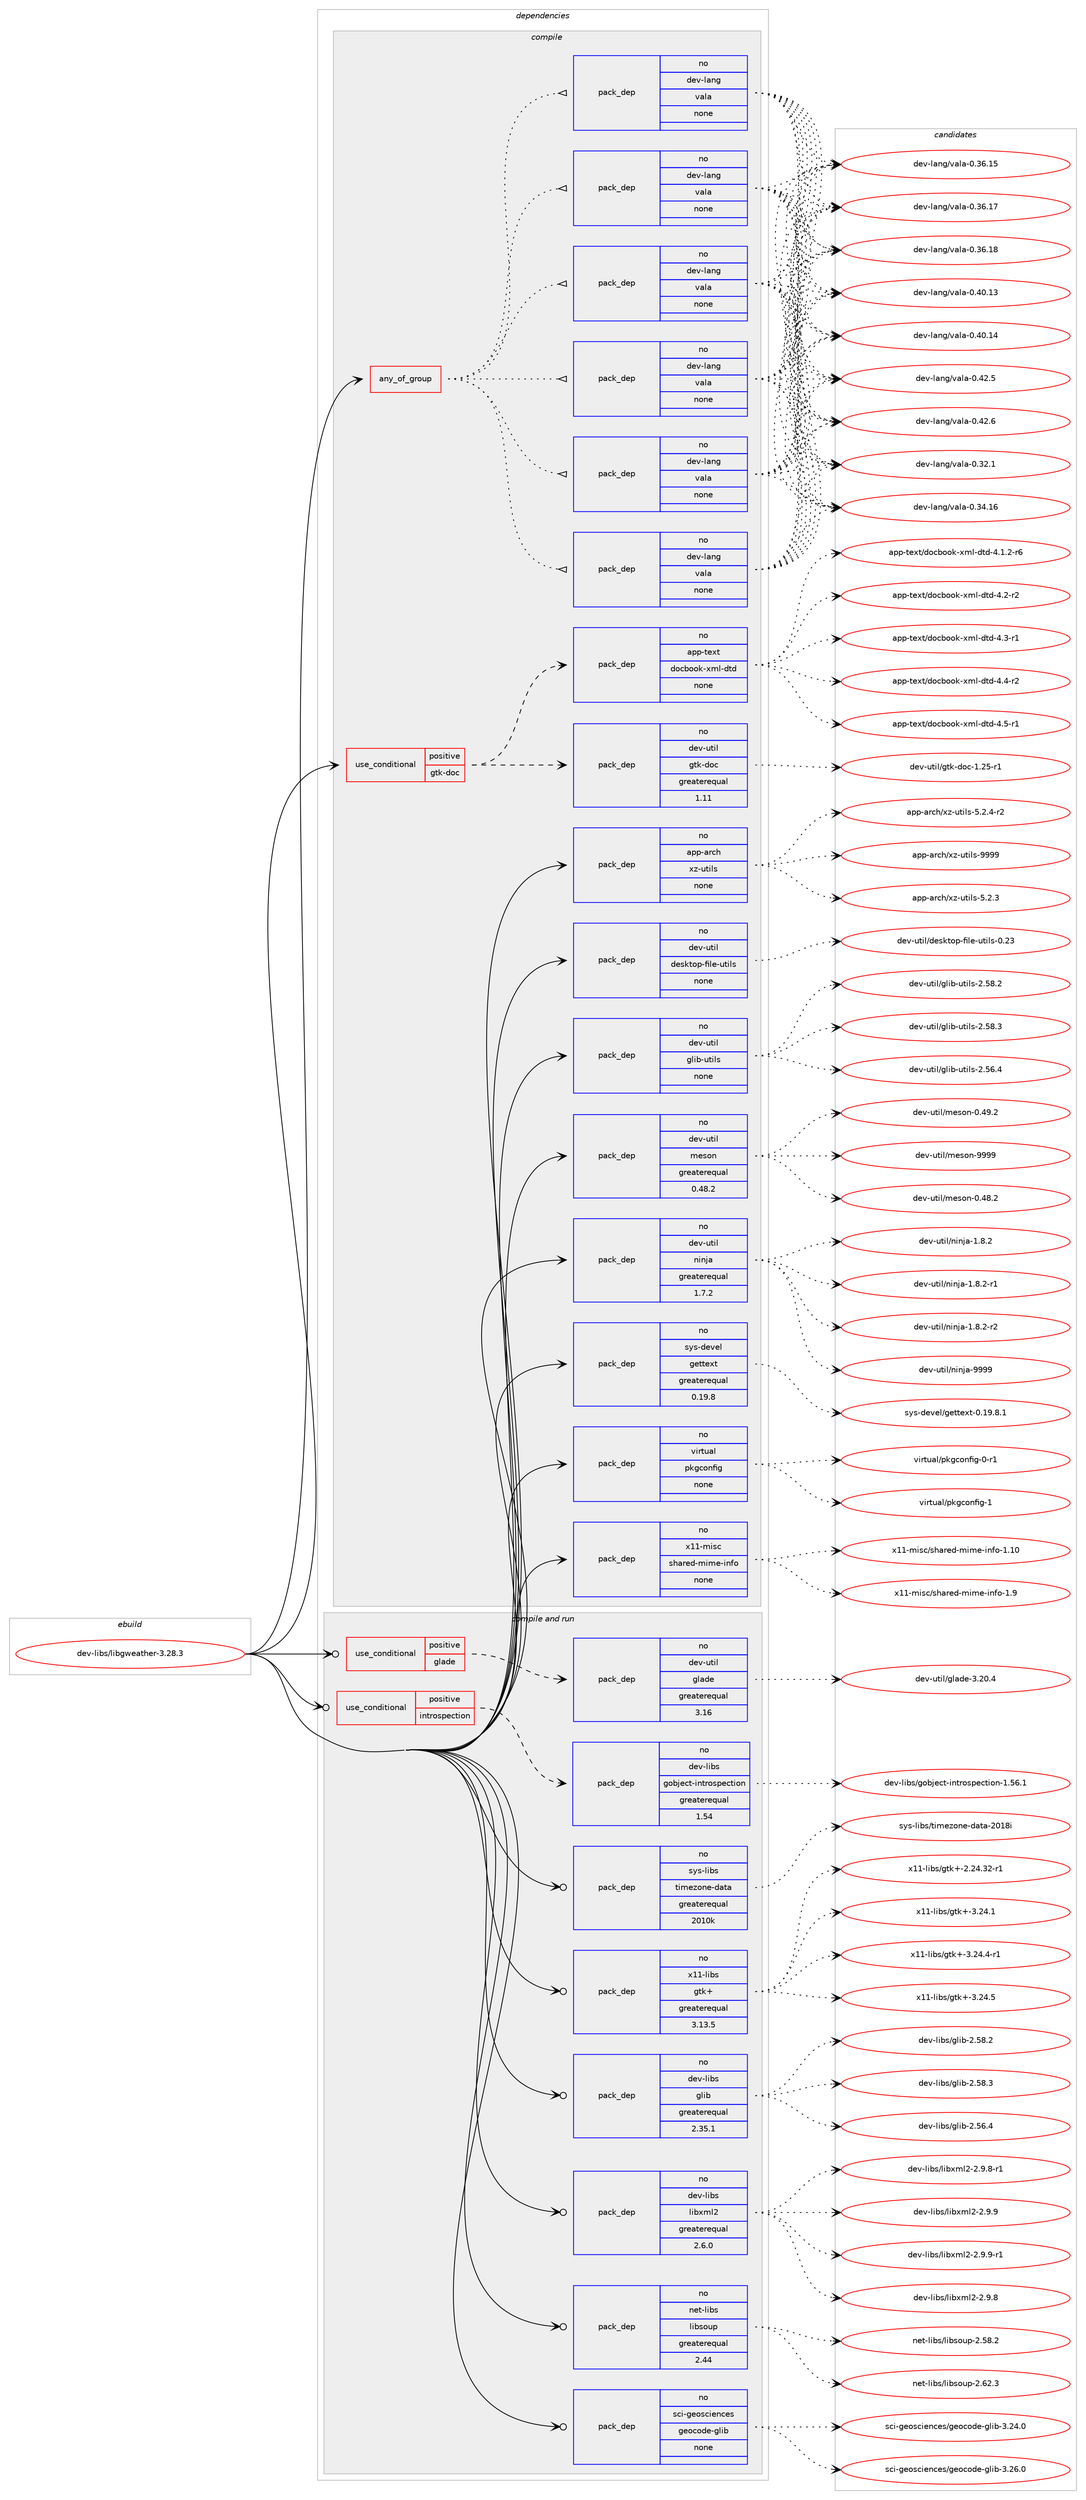 digraph prolog {

# *************
# Graph options
# *************

newrank=true;
concentrate=true;
compound=true;
graph [rankdir=LR,fontname=Helvetica,fontsize=10,ranksep=1.5];#, ranksep=2.5, nodesep=0.2];
edge  [arrowhead=vee];
node  [fontname=Helvetica,fontsize=10];

# **********
# The ebuild
# **********

subgraph cluster_leftcol {
color=gray;
rank=same;
label=<<i>ebuild</i>>;
id [label="dev-libs/libgweather-3.28.3", color=red, width=4, href="../dev-libs/libgweather-3.28.3.svg"];
}

# ****************
# The dependencies
# ****************

subgraph cluster_midcol {
color=gray;
label=<<i>dependencies</i>>;
subgraph cluster_compile {
fillcolor="#eeeeee";
style=filled;
label=<<i>compile</i>>;
subgraph any22276 {
dependency1368277 [label=<<TABLE BORDER="0" CELLBORDER="1" CELLSPACING="0" CELLPADDING="4"><TR><TD CELLPADDING="10">any_of_group</TD></TR></TABLE>>, shape=none, color=red];subgraph pack979390 {
dependency1368278 [label=<<TABLE BORDER="0" CELLBORDER="1" CELLSPACING="0" CELLPADDING="4" WIDTH="220"><TR><TD ROWSPAN="6" CELLPADDING="30">pack_dep</TD></TR><TR><TD WIDTH="110">no</TD></TR><TR><TD>dev-lang</TD></TR><TR><TD>vala</TD></TR><TR><TD>none</TD></TR><TR><TD></TD></TR></TABLE>>, shape=none, color=blue];
}
dependency1368277:e -> dependency1368278:w [weight=20,style="dotted",arrowhead="oinv"];
subgraph pack979391 {
dependency1368279 [label=<<TABLE BORDER="0" CELLBORDER="1" CELLSPACING="0" CELLPADDING="4" WIDTH="220"><TR><TD ROWSPAN="6" CELLPADDING="30">pack_dep</TD></TR><TR><TD WIDTH="110">no</TD></TR><TR><TD>dev-lang</TD></TR><TR><TD>vala</TD></TR><TR><TD>none</TD></TR><TR><TD></TD></TR></TABLE>>, shape=none, color=blue];
}
dependency1368277:e -> dependency1368279:w [weight=20,style="dotted",arrowhead="oinv"];
subgraph pack979392 {
dependency1368280 [label=<<TABLE BORDER="0" CELLBORDER="1" CELLSPACING="0" CELLPADDING="4" WIDTH="220"><TR><TD ROWSPAN="6" CELLPADDING="30">pack_dep</TD></TR><TR><TD WIDTH="110">no</TD></TR><TR><TD>dev-lang</TD></TR><TR><TD>vala</TD></TR><TR><TD>none</TD></TR><TR><TD></TD></TR></TABLE>>, shape=none, color=blue];
}
dependency1368277:e -> dependency1368280:w [weight=20,style="dotted",arrowhead="oinv"];
subgraph pack979393 {
dependency1368281 [label=<<TABLE BORDER="0" CELLBORDER="1" CELLSPACING="0" CELLPADDING="4" WIDTH="220"><TR><TD ROWSPAN="6" CELLPADDING="30">pack_dep</TD></TR><TR><TD WIDTH="110">no</TD></TR><TR><TD>dev-lang</TD></TR><TR><TD>vala</TD></TR><TR><TD>none</TD></TR><TR><TD></TD></TR></TABLE>>, shape=none, color=blue];
}
dependency1368277:e -> dependency1368281:w [weight=20,style="dotted",arrowhead="oinv"];
subgraph pack979394 {
dependency1368282 [label=<<TABLE BORDER="0" CELLBORDER="1" CELLSPACING="0" CELLPADDING="4" WIDTH="220"><TR><TD ROWSPAN="6" CELLPADDING="30">pack_dep</TD></TR><TR><TD WIDTH="110">no</TD></TR><TR><TD>dev-lang</TD></TR><TR><TD>vala</TD></TR><TR><TD>none</TD></TR><TR><TD></TD></TR></TABLE>>, shape=none, color=blue];
}
dependency1368277:e -> dependency1368282:w [weight=20,style="dotted",arrowhead="oinv"];
subgraph pack979395 {
dependency1368283 [label=<<TABLE BORDER="0" CELLBORDER="1" CELLSPACING="0" CELLPADDING="4" WIDTH="220"><TR><TD ROWSPAN="6" CELLPADDING="30">pack_dep</TD></TR><TR><TD WIDTH="110">no</TD></TR><TR><TD>dev-lang</TD></TR><TR><TD>vala</TD></TR><TR><TD>none</TD></TR><TR><TD></TD></TR></TABLE>>, shape=none, color=blue];
}
dependency1368277:e -> dependency1368283:w [weight=20,style="dotted",arrowhead="oinv"];
}
id:e -> dependency1368277:w [weight=20,style="solid",arrowhead="vee"];
subgraph cond366059 {
dependency1368284 [label=<<TABLE BORDER="0" CELLBORDER="1" CELLSPACING="0" CELLPADDING="4"><TR><TD ROWSPAN="3" CELLPADDING="10">use_conditional</TD></TR><TR><TD>positive</TD></TR><TR><TD>gtk-doc</TD></TR></TABLE>>, shape=none, color=red];
subgraph pack979396 {
dependency1368285 [label=<<TABLE BORDER="0" CELLBORDER="1" CELLSPACING="0" CELLPADDING="4" WIDTH="220"><TR><TD ROWSPAN="6" CELLPADDING="30">pack_dep</TD></TR><TR><TD WIDTH="110">no</TD></TR><TR><TD>dev-util</TD></TR><TR><TD>gtk-doc</TD></TR><TR><TD>greaterequal</TD></TR><TR><TD>1.11</TD></TR></TABLE>>, shape=none, color=blue];
}
dependency1368284:e -> dependency1368285:w [weight=20,style="dashed",arrowhead="vee"];
subgraph pack979397 {
dependency1368286 [label=<<TABLE BORDER="0" CELLBORDER="1" CELLSPACING="0" CELLPADDING="4" WIDTH="220"><TR><TD ROWSPAN="6" CELLPADDING="30">pack_dep</TD></TR><TR><TD WIDTH="110">no</TD></TR><TR><TD>app-text</TD></TR><TR><TD>docbook-xml-dtd</TD></TR><TR><TD>none</TD></TR><TR><TD></TD></TR></TABLE>>, shape=none, color=blue];
}
dependency1368284:e -> dependency1368286:w [weight=20,style="dashed",arrowhead="vee"];
}
id:e -> dependency1368284:w [weight=20,style="solid",arrowhead="vee"];
subgraph pack979398 {
dependency1368287 [label=<<TABLE BORDER="0" CELLBORDER="1" CELLSPACING="0" CELLPADDING="4" WIDTH="220"><TR><TD ROWSPAN="6" CELLPADDING="30">pack_dep</TD></TR><TR><TD WIDTH="110">no</TD></TR><TR><TD>app-arch</TD></TR><TR><TD>xz-utils</TD></TR><TR><TD>none</TD></TR><TR><TD></TD></TR></TABLE>>, shape=none, color=blue];
}
id:e -> dependency1368287:w [weight=20,style="solid",arrowhead="vee"];
subgraph pack979399 {
dependency1368288 [label=<<TABLE BORDER="0" CELLBORDER="1" CELLSPACING="0" CELLPADDING="4" WIDTH="220"><TR><TD ROWSPAN="6" CELLPADDING="30">pack_dep</TD></TR><TR><TD WIDTH="110">no</TD></TR><TR><TD>dev-util</TD></TR><TR><TD>desktop-file-utils</TD></TR><TR><TD>none</TD></TR><TR><TD></TD></TR></TABLE>>, shape=none, color=blue];
}
id:e -> dependency1368288:w [weight=20,style="solid",arrowhead="vee"];
subgraph pack979400 {
dependency1368289 [label=<<TABLE BORDER="0" CELLBORDER="1" CELLSPACING="0" CELLPADDING="4" WIDTH="220"><TR><TD ROWSPAN="6" CELLPADDING="30">pack_dep</TD></TR><TR><TD WIDTH="110">no</TD></TR><TR><TD>dev-util</TD></TR><TR><TD>glib-utils</TD></TR><TR><TD>none</TD></TR><TR><TD></TD></TR></TABLE>>, shape=none, color=blue];
}
id:e -> dependency1368289:w [weight=20,style="solid",arrowhead="vee"];
subgraph pack979401 {
dependency1368290 [label=<<TABLE BORDER="0" CELLBORDER="1" CELLSPACING="0" CELLPADDING="4" WIDTH="220"><TR><TD ROWSPAN="6" CELLPADDING="30">pack_dep</TD></TR><TR><TD WIDTH="110">no</TD></TR><TR><TD>dev-util</TD></TR><TR><TD>meson</TD></TR><TR><TD>greaterequal</TD></TR><TR><TD>0.48.2</TD></TR></TABLE>>, shape=none, color=blue];
}
id:e -> dependency1368290:w [weight=20,style="solid",arrowhead="vee"];
subgraph pack979402 {
dependency1368291 [label=<<TABLE BORDER="0" CELLBORDER="1" CELLSPACING="0" CELLPADDING="4" WIDTH="220"><TR><TD ROWSPAN="6" CELLPADDING="30">pack_dep</TD></TR><TR><TD WIDTH="110">no</TD></TR><TR><TD>dev-util</TD></TR><TR><TD>ninja</TD></TR><TR><TD>greaterequal</TD></TR><TR><TD>1.7.2</TD></TR></TABLE>>, shape=none, color=blue];
}
id:e -> dependency1368291:w [weight=20,style="solid",arrowhead="vee"];
subgraph pack979403 {
dependency1368292 [label=<<TABLE BORDER="0" CELLBORDER="1" CELLSPACING="0" CELLPADDING="4" WIDTH="220"><TR><TD ROWSPAN="6" CELLPADDING="30">pack_dep</TD></TR><TR><TD WIDTH="110">no</TD></TR><TR><TD>sys-devel</TD></TR><TR><TD>gettext</TD></TR><TR><TD>greaterequal</TD></TR><TR><TD>0.19.8</TD></TR></TABLE>>, shape=none, color=blue];
}
id:e -> dependency1368292:w [weight=20,style="solid",arrowhead="vee"];
subgraph pack979404 {
dependency1368293 [label=<<TABLE BORDER="0" CELLBORDER="1" CELLSPACING="0" CELLPADDING="4" WIDTH="220"><TR><TD ROWSPAN="6" CELLPADDING="30">pack_dep</TD></TR><TR><TD WIDTH="110">no</TD></TR><TR><TD>virtual</TD></TR><TR><TD>pkgconfig</TD></TR><TR><TD>none</TD></TR><TR><TD></TD></TR></TABLE>>, shape=none, color=blue];
}
id:e -> dependency1368293:w [weight=20,style="solid",arrowhead="vee"];
subgraph pack979405 {
dependency1368294 [label=<<TABLE BORDER="0" CELLBORDER="1" CELLSPACING="0" CELLPADDING="4" WIDTH="220"><TR><TD ROWSPAN="6" CELLPADDING="30">pack_dep</TD></TR><TR><TD WIDTH="110">no</TD></TR><TR><TD>x11-misc</TD></TR><TR><TD>shared-mime-info</TD></TR><TR><TD>none</TD></TR><TR><TD></TD></TR></TABLE>>, shape=none, color=blue];
}
id:e -> dependency1368294:w [weight=20,style="solid",arrowhead="vee"];
}
subgraph cluster_compileandrun {
fillcolor="#eeeeee";
style=filled;
label=<<i>compile and run</i>>;
subgraph cond366060 {
dependency1368295 [label=<<TABLE BORDER="0" CELLBORDER="1" CELLSPACING="0" CELLPADDING="4"><TR><TD ROWSPAN="3" CELLPADDING="10">use_conditional</TD></TR><TR><TD>positive</TD></TR><TR><TD>glade</TD></TR></TABLE>>, shape=none, color=red];
subgraph pack979406 {
dependency1368296 [label=<<TABLE BORDER="0" CELLBORDER="1" CELLSPACING="0" CELLPADDING="4" WIDTH="220"><TR><TD ROWSPAN="6" CELLPADDING="30">pack_dep</TD></TR><TR><TD WIDTH="110">no</TD></TR><TR><TD>dev-util</TD></TR><TR><TD>glade</TD></TR><TR><TD>greaterequal</TD></TR><TR><TD>3.16</TD></TR></TABLE>>, shape=none, color=blue];
}
dependency1368295:e -> dependency1368296:w [weight=20,style="dashed",arrowhead="vee"];
}
id:e -> dependency1368295:w [weight=20,style="solid",arrowhead="odotvee"];
subgraph cond366061 {
dependency1368297 [label=<<TABLE BORDER="0" CELLBORDER="1" CELLSPACING="0" CELLPADDING="4"><TR><TD ROWSPAN="3" CELLPADDING="10">use_conditional</TD></TR><TR><TD>positive</TD></TR><TR><TD>introspection</TD></TR></TABLE>>, shape=none, color=red];
subgraph pack979407 {
dependency1368298 [label=<<TABLE BORDER="0" CELLBORDER="1" CELLSPACING="0" CELLPADDING="4" WIDTH="220"><TR><TD ROWSPAN="6" CELLPADDING="30">pack_dep</TD></TR><TR><TD WIDTH="110">no</TD></TR><TR><TD>dev-libs</TD></TR><TR><TD>gobject-introspection</TD></TR><TR><TD>greaterequal</TD></TR><TR><TD>1.54</TD></TR></TABLE>>, shape=none, color=blue];
}
dependency1368297:e -> dependency1368298:w [weight=20,style="dashed",arrowhead="vee"];
}
id:e -> dependency1368297:w [weight=20,style="solid",arrowhead="odotvee"];
subgraph pack979408 {
dependency1368299 [label=<<TABLE BORDER="0" CELLBORDER="1" CELLSPACING="0" CELLPADDING="4" WIDTH="220"><TR><TD ROWSPAN="6" CELLPADDING="30">pack_dep</TD></TR><TR><TD WIDTH="110">no</TD></TR><TR><TD>dev-libs</TD></TR><TR><TD>glib</TD></TR><TR><TD>greaterequal</TD></TR><TR><TD>2.35.1</TD></TR></TABLE>>, shape=none, color=blue];
}
id:e -> dependency1368299:w [weight=20,style="solid",arrowhead="odotvee"];
subgraph pack979409 {
dependency1368300 [label=<<TABLE BORDER="0" CELLBORDER="1" CELLSPACING="0" CELLPADDING="4" WIDTH="220"><TR><TD ROWSPAN="6" CELLPADDING="30">pack_dep</TD></TR><TR><TD WIDTH="110">no</TD></TR><TR><TD>dev-libs</TD></TR><TR><TD>libxml2</TD></TR><TR><TD>greaterequal</TD></TR><TR><TD>2.6.0</TD></TR></TABLE>>, shape=none, color=blue];
}
id:e -> dependency1368300:w [weight=20,style="solid",arrowhead="odotvee"];
subgraph pack979410 {
dependency1368301 [label=<<TABLE BORDER="0" CELLBORDER="1" CELLSPACING="0" CELLPADDING="4" WIDTH="220"><TR><TD ROWSPAN="6" CELLPADDING="30">pack_dep</TD></TR><TR><TD WIDTH="110">no</TD></TR><TR><TD>net-libs</TD></TR><TR><TD>libsoup</TD></TR><TR><TD>greaterequal</TD></TR><TR><TD>2.44</TD></TR></TABLE>>, shape=none, color=blue];
}
id:e -> dependency1368301:w [weight=20,style="solid",arrowhead="odotvee"];
subgraph pack979411 {
dependency1368302 [label=<<TABLE BORDER="0" CELLBORDER="1" CELLSPACING="0" CELLPADDING="4" WIDTH="220"><TR><TD ROWSPAN="6" CELLPADDING="30">pack_dep</TD></TR><TR><TD WIDTH="110">no</TD></TR><TR><TD>sci-geosciences</TD></TR><TR><TD>geocode-glib</TD></TR><TR><TD>none</TD></TR><TR><TD></TD></TR></TABLE>>, shape=none, color=blue];
}
id:e -> dependency1368302:w [weight=20,style="solid",arrowhead="odotvee"];
subgraph pack979412 {
dependency1368303 [label=<<TABLE BORDER="0" CELLBORDER="1" CELLSPACING="0" CELLPADDING="4" WIDTH="220"><TR><TD ROWSPAN="6" CELLPADDING="30">pack_dep</TD></TR><TR><TD WIDTH="110">no</TD></TR><TR><TD>sys-libs</TD></TR><TR><TD>timezone-data</TD></TR><TR><TD>greaterequal</TD></TR><TR><TD>2010k</TD></TR></TABLE>>, shape=none, color=blue];
}
id:e -> dependency1368303:w [weight=20,style="solid",arrowhead="odotvee"];
subgraph pack979413 {
dependency1368304 [label=<<TABLE BORDER="0" CELLBORDER="1" CELLSPACING="0" CELLPADDING="4" WIDTH="220"><TR><TD ROWSPAN="6" CELLPADDING="30">pack_dep</TD></TR><TR><TD WIDTH="110">no</TD></TR><TR><TD>x11-libs</TD></TR><TR><TD>gtk+</TD></TR><TR><TD>greaterequal</TD></TR><TR><TD>3.13.5</TD></TR></TABLE>>, shape=none, color=blue];
}
id:e -> dependency1368304:w [weight=20,style="solid",arrowhead="odotvee"];
}
subgraph cluster_run {
fillcolor="#eeeeee";
style=filled;
label=<<i>run</i>>;
}
}

# **************
# The candidates
# **************

subgraph cluster_choices {
rank=same;
color=gray;
label=<<i>candidates</i>>;

subgraph choice979390 {
color=black;
nodesep=1;
choice100101118451089711010347118971089745484651504649 [label="dev-lang/vala-0.32.1", color=red, width=4,href="../dev-lang/vala-0.32.1.svg"];
choice10010111845108971101034711897108974548465152464954 [label="dev-lang/vala-0.34.16", color=red, width=4,href="../dev-lang/vala-0.34.16.svg"];
choice10010111845108971101034711897108974548465154464953 [label="dev-lang/vala-0.36.15", color=red, width=4,href="../dev-lang/vala-0.36.15.svg"];
choice10010111845108971101034711897108974548465154464955 [label="dev-lang/vala-0.36.17", color=red, width=4,href="../dev-lang/vala-0.36.17.svg"];
choice10010111845108971101034711897108974548465154464956 [label="dev-lang/vala-0.36.18", color=red, width=4,href="../dev-lang/vala-0.36.18.svg"];
choice10010111845108971101034711897108974548465248464951 [label="dev-lang/vala-0.40.13", color=red, width=4,href="../dev-lang/vala-0.40.13.svg"];
choice10010111845108971101034711897108974548465248464952 [label="dev-lang/vala-0.40.14", color=red, width=4,href="../dev-lang/vala-0.40.14.svg"];
choice100101118451089711010347118971089745484652504653 [label="dev-lang/vala-0.42.5", color=red, width=4,href="../dev-lang/vala-0.42.5.svg"];
choice100101118451089711010347118971089745484652504654 [label="dev-lang/vala-0.42.6", color=red, width=4,href="../dev-lang/vala-0.42.6.svg"];
dependency1368278:e -> choice100101118451089711010347118971089745484651504649:w [style=dotted,weight="100"];
dependency1368278:e -> choice10010111845108971101034711897108974548465152464954:w [style=dotted,weight="100"];
dependency1368278:e -> choice10010111845108971101034711897108974548465154464953:w [style=dotted,weight="100"];
dependency1368278:e -> choice10010111845108971101034711897108974548465154464955:w [style=dotted,weight="100"];
dependency1368278:e -> choice10010111845108971101034711897108974548465154464956:w [style=dotted,weight="100"];
dependency1368278:e -> choice10010111845108971101034711897108974548465248464951:w [style=dotted,weight="100"];
dependency1368278:e -> choice10010111845108971101034711897108974548465248464952:w [style=dotted,weight="100"];
dependency1368278:e -> choice100101118451089711010347118971089745484652504653:w [style=dotted,weight="100"];
dependency1368278:e -> choice100101118451089711010347118971089745484652504654:w [style=dotted,weight="100"];
}
subgraph choice979391 {
color=black;
nodesep=1;
choice100101118451089711010347118971089745484651504649 [label="dev-lang/vala-0.32.1", color=red, width=4,href="../dev-lang/vala-0.32.1.svg"];
choice10010111845108971101034711897108974548465152464954 [label="dev-lang/vala-0.34.16", color=red, width=4,href="../dev-lang/vala-0.34.16.svg"];
choice10010111845108971101034711897108974548465154464953 [label="dev-lang/vala-0.36.15", color=red, width=4,href="../dev-lang/vala-0.36.15.svg"];
choice10010111845108971101034711897108974548465154464955 [label="dev-lang/vala-0.36.17", color=red, width=4,href="../dev-lang/vala-0.36.17.svg"];
choice10010111845108971101034711897108974548465154464956 [label="dev-lang/vala-0.36.18", color=red, width=4,href="../dev-lang/vala-0.36.18.svg"];
choice10010111845108971101034711897108974548465248464951 [label="dev-lang/vala-0.40.13", color=red, width=4,href="../dev-lang/vala-0.40.13.svg"];
choice10010111845108971101034711897108974548465248464952 [label="dev-lang/vala-0.40.14", color=red, width=4,href="../dev-lang/vala-0.40.14.svg"];
choice100101118451089711010347118971089745484652504653 [label="dev-lang/vala-0.42.5", color=red, width=4,href="../dev-lang/vala-0.42.5.svg"];
choice100101118451089711010347118971089745484652504654 [label="dev-lang/vala-0.42.6", color=red, width=4,href="../dev-lang/vala-0.42.6.svg"];
dependency1368279:e -> choice100101118451089711010347118971089745484651504649:w [style=dotted,weight="100"];
dependency1368279:e -> choice10010111845108971101034711897108974548465152464954:w [style=dotted,weight="100"];
dependency1368279:e -> choice10010111845108971101034711897108974548465154464953:w [style=dotted,weight="100"];
dependency1368279:e -> choice10010111845108971101034711897108974548465154464955:w [style=dotted,weight="100"];
dependency1368279:e -> choice10010111845108971101034711897108974548465154464956:w [style=dotted,weight="100"];
dependency1368279:e -> choice10010111845108971101034711897108974548465248464951:w [style=dotted,weight="100"];
dependency1368279:e -> choice10010111845108971101034711897108974548465248464952:w [style=dotted,weight="100"];
dependency1368279:e -> choice100101118451089711010347118971089745484652504653:w [style=dotted,weight="100"];
dependency1368279:e -> choice100101118451089711010347118971089745484652504654:w [style=dotted,weight="100"];
}
subgraph choice979392 {
color=black;
nodesep=1;
choice100101118451089711010347118971089745484651504649 [label="dev-lang/vala-0.32.1", color=red, width=4,href="../dev-lang/vala-0.32.1.svg"];
choice10010111845108971101034711897108974548465152464954 [label="dev-lang/vala-0.34.16", color=red, width=4,href="../dev-lang/vala-0.34.16.svg"];
choice10010111845108971101034711897108974548465154464953 [label="dev-lang/vala-0.36.15", color=red, width=4,href="../dev-lang/vala-0.36.15.svg"];
choice10010111845108971101034711897108974548465154464955 [label="dev-lang/vala-0.36.17", color=red, width=4,href="../dev-lang/vala-0.36.17.svg"];
choice10010111845108971101034711897108974548465154464956 [label="dev-lang/vala-0.36.18", color=red, width=4,href="../dev-lang/vala-0.36.18.svg"];
choice10010111845108971101034711897108974548465248464951 [label="dev-lang/vala-0.40.13", color=red, width=4,href="../dev-lang/vala-0.40.13.svg"];
choice10010111845108971101034711897108974548465248464952 [label="dev-lang/vala-0.40.14", color=red, width=4,href="../dev-lang/vala-0.40.14.svg"];
choice100101118451089711010347118971089745484652504653 [label="dev-lang/vala-0.42.5", color=red, width=4,href="../dev-lang/vala-0.42.5.svg"];
choice100101118451089711010347118971089745484652504654 [label="dev-lang/vala-0.42.6", color=red, width=4,href="../dev-lang/vala-0.42.6.svg"];
dependency1368280:e -> choice100101118451089711010347118971089745484651504649:w [style=dotted,weight="100"];
dependency1368280:e -> choice10010111845108971101034711897108974548465152464954:w [style=dotted,weight="100"];
dependency1368280:e -> choice10010111845108971101034711897108974548465154464953:w [style=dotted,weight="100"];
dependency1368280:e -> choice10010111845108971101034711897108974548465154464955:w [style=dotted,weight="100"];
dependency1368280:e -> choice10010111845108971101034711897108974548465154464956:w [style=dotted,weight="100"];
dependency1368280:e -> choice10010111845108971101034711897108974548465248464951:w [style=dotted,weight="100"];
dependency1368280:e -> choice10010111845108971101034711897108974548465248464952:w [style=dotted,weight="100"];
dependency1368280:e -> choice100101118451089711010347118971089745484652504653:w [style=dotted,weight="100"];
dependency1368280:e -> choice100101118451089711010347118971089745484652504654:w [style=dotted,weight="100"];
}
subgraph choice979393 {
color=black;
nodesep=1;
choice100101118451089711010347118971089745484651504649 [label="dev-lang/vala-0.32.1", color=red, width=4,href="../dev-lang/vala-0.32.1.svg"];
choice10010111845108971101034711897108974548465152464954 [label="dev-lang/vala-0.34.16", color=red, width=4,href="../dev-lang/vala-0.34.16.svg"];
choice10010111845108971101034711897108974548465154464953 [label="dev-lang/vala-0.36.15", color=red, width=4,href="../dev-lang/vala-0.36.15.svg"];
choice10010111845108971101034711897108974548465154464955 [label="dev-lang/vala-0.36.17", color=red, width=4,href="../dev-lang/vala-0.36.17.svg"];
choice10010111845108971101034711897108974548465154464956 [label="dev-lang/vala-0.36.18", color=red, width=4,href="../dev-lang/vala-0.36.18.svg"];
choice10010111845108971101034711897108974548465248464951 [label="dev-lang/vala-0.40.13", color=red, width=4,href="../dev-lang/vala-0.40.13.svg"];
choice10010111845108971101034711897108974548465248464952 [label="dev-lang/vala-0.40.14", color=red, width=4,href="../dev-lang/vala-0.40.14.svg"];
choice100101118451089711010347118971089745484652504653 [label="dev-lang/vala-0.42.5", color=red, width=4,href="../dev-lang/vala-0.42.5.svg"];
choice100101118451089711010347118971089745484652504654 [label="dev-lang/vala-0.42.6", color=red, width=4,href="../dev-lang/vala-0.42.6.svg"];
dependency1368281:e -> choice100101118451089711010347118971089745484651504649:w [style=dotted,weight="100"];
dependency1368281:e -> choice10010111845108971101034711897108974548465152464954:w [style=dotted,weight="100"];
dependency1368281:e -> choice10010111845108971101034711897108974548465154464953:w [style=dotted,weight="100"];
dependency1368281:e -> choice10010111845108971101034711897108974548465154464955:w [style=dotted,weight="100"];
dependency1368281:e -> choice10010111845108971101034711897108974548465154464956:w [style=dotted,weight="100"];
dependency1368281:e -> choice10010111845108971101034711897108974548465248464951:w [style=dotted,weight="100"];
dependency1368281:e -> choice10010111845108971101034711897108974548465248464952:w [style=dotted,weight="100"];
dependency1368281:e -> choice100101118451089711010347118971089745484652504653:w [style=dotted,weight="100"];
dependency1368281:e -> choice100101118451089711010347118971089745484652504654:w [style=dotted,weight="100"];
}
subgraph choice979394 {
color=black;
nodesep=1;
choice100101118451089711010347118971089745484651504649 [label="dev-lang/vala-0.32.1", color=red, width=4,href="../dev-lang/vala-0.32.1.svg"];
choice10010111845108971101034711897108974548465152464954 [label="dev-lang/vala-0.34.16", color=red, width=4,href="../dev-lang/vala-0.34.16.svg"];
choice10010111845108971101034711897108974548465154464953 [label="dev-lang/vala-0.36.15", color=red, width=4,href="../dev-lang/vala-0.36.15.svg"];
choice10010111845108971101034711897108974548465154464955 [label="dev-lang/vala-0.36.17", color=red, width=4,href="../dev-lang/vala-0.36.17.svg"];
choice10010111845108971101034711897108974548465154464956 [label="dev-lang/vala-0.36.18", color=red, width=4,href="../dev-lang/vala-0.36.18.svg"];
choice10010111845108971101034711897108974548465248464951 [label="dev-lang/vala-0.40.13", color=red, width=4,href="../dev-lang/vala-0.40.13.svg"];
choice10010111845108971101034711897108974548465248464952 [label="dev-lang/vala-0.40.14", color=red, width=4,href="../dev-lang/vala-0.40.14.svg"];
choice100101118451089711010347118971089745484652504653 [label="dev-lang/vala-0.42.5", color=red, width=4,href="../dev-lang/vala-0.42.5.svg"];
choice100101118451089711010347118971089745484652504654 [label="dev-lang/vala-0.42.6", color=red, width=4,href="../dev-lang/vala-0.42.6.svg"];
dependency1368282:e -> choice100101118451089711010347118971089745484651504649:w [style=dotted,weight="100"];
dependency1368282:e -> choice10010111845108971101034711897108974548465152464954:w [style=dotted,weight="100"];
dependency1368282:e -> choice10010111845108971101034711897108974548465154464953:w [style=dotted,weight="100"];
dependency1368282:e -> choice10010111845108971101034711897108974548465154464955:w [style=dotted,weight="100"];
dependency1368282:e -> choice10010111845108971101034711897108974548465154464956:w [style=dotted,weight="100"];
dependency1368282:e -> choice10010111845108971101034711897108974548465248464951:w [style=dotted,weight="100"];
dependency1368282:e -> choice10010111845108971101034711897108974548465248464952:w [style=dotted,weight="100"];
dependency1368282:e -> choice100101118451089711010347118971089745484652504653:w [style=dotted,weight="100"];
dependency1368282:e -> choice100101118451089711010347118971089745484652504654:w [style=dotted,weight="100"];
}
subgraph choice979395 {
color=black;
nodesep=1;
choice100101118451089711010347118971089745484651504649 [label="dev-lang/vala-0.32.1", color=red, width=4,href="../dev-lang/vala-0.32.1.svg"];
choice10010111845108971101034711897108974548465152464954 [label="dev-lang/vala-0.34.16", color=red, width=4,href="../dev-lang/vala-0.34.16.svg"];
choice10010111845108971101034711897108974548465154464953 [label="dev-lang/vala-0.36.15", color=red, width=4,href="../dev-lang/vala-0.36.15.svg"];
choice10010111845108971101034711897108974548465154464955 [label="dev-lang/vala-0.36.17", color=red, width=4,href="../dev-lang/vala-0.36.17.svg"];
choice10010111845108971101034711897108974548465154464956 [label="dev-lang/vala-0.36.18", color=red, width=4,href="../dev-lang/vala-0.36.18.svg"];
choice10010111845108971101034711897108974548465248464951 [label="dev-lang/vala-0.40.13", color=red, width=4,href="../dev-lang/vala-0.40.13.svg"];
choice10010111845108971101034711897108974548465248464952 [label="dev-lang/vala-0.40.14", color=red, width=4,href="../dev-lang/vala-0.40.14.svg"];
choice100101118451089711010347118971089745484652504653 [label="dev-lang/vala-0.42.5", color=red, width=4,href="../dev-lang/vala-0.42.5.svg"];
choice100101118451089711010347118971089745484652504654 [label="dev-lang/vala-0.42.6", color=red, width=4,href="../dev-lang/vala-0.42.6.svg"];
dependency1368283:e -> choice100101118451089711010347118971089745484651504649:w [style=dotted,weight="100"];
dependency1368283:e -> choice10010111845108971101034711897108974548465152464954:w [style=dotted,weight="100"];
dependency1368283:e -> choice10010111845108971101034711897108974548465154464953:w [style=dotted,weight="100"];
dependency1368283:e -> choice10010111845108971101034711897108974548465154464955:w [style=dotted,weight="100"];
dependency1368283:e -> choice10010111845108971101034711897108974548465154464956:w [style=dotted,weight="100"];
dependency1368283:e -> choice10010111845108971101034711897108974548465248464951:w [style=dotted,weight="100"];
dependency1368283:e -> choice10010111845108971101034711897108974548465248464952:w [style=dotted,weight="100"];
dependency1368283:e -> choice100101118451089711010347118971089745484652504653:w [style=dotted,weight="100"];
dependency1368283:e -> choice100101118451089711010347118971089745484652504654:w [style=dotted,weight="100"];
}
subgraph choice979396 {
color=black;
nodesep=1;
choice1001011184511711610510847103116107451001119945494650534511449 [label="dev-util/gtk-doc-1.25-r1", color=red, width=4,href="../dev-util/gtk-doc-1.25-r1.svg"];
dependency1368285:e -> choice1001011184511711610510847103116107451001119945494650534511449:w [style=dotted,weight="100"];
}
subgraph choice979397 {
color=black;
nodesep=1;
choice971121124511610112011647100111999811111110745120109108451001161004552464946504511454 [label="app-text/docbook-xml-dtd-4.1.2-r6", color=red, width=4,href="../app-text/docbook-xml-dtd-4.1.2-r6.svg"];
choice97112112451161011201164710011199981111111074512010910845100116100455246504511450 [label="app-text/docbook-xml-dtd-4.2-r2", color=red, width=4,href="../app-text/docbook-xml-dtd-4.2-r2.svg"];
choice97112112451161011201164710011199981111111074512010910845100116100455246514511449 [label="app-text/docbook-xml-dtd-4.3-r1", color=red, width=4,href="../app-text/docbook-xml-dtd-4.3-r1.svg"];
choice97112112451161011201164710011199981111111074512010910845100116100455246524511450 [label="app-text/docbook-xml-dtd-4.4-r2", color=red, width=4,href="../app-text/docbook-xml-dtd-4.4-r2.svg"];
choice97112112451161011201164710011199981111111074512010910845100116100455246534511449 [label="app-text/docbook-xml-dtd-4.5-r1", color=red, width=4,href="../app-text/docbook-xml-dtd-4.5-r1.svg"];
dependency1368286:e -> choice971121124511610112011647100111999811111110745120109108451001161004552464946504511454:w [style=dotted,weight="100"];
dependency1368286:e -> choice97112112451161011201164710011199981111111074512010910845100116100455246504511450:w [style=dotted,weight="100"];
dependency1368286:e -> choice97112112451161011201164710011199981111111074512010910845100116100455246514511449:w [style=dotted,weight="100"];
dependency1368286:e -> choice97112112451161011201164710011199981111111074512010910845100116100455246524511450:w [style=dotted,weight="100"];
dependency1368286:e -> choice97112112451161011201164710011199981111111074512010910845100116100455246534511449:w [style=dotted,weight="100"];
}
subgraph choice979398 {
color=black;
nodesep=1;
choice971121124597114991044712012245117116105108115455346504651 [label="app-arch/xz-utils-5.2.3", color=red, width=4,href="../app-arch/xz-utils-5.2.3.svg"];
choice9711211245971149910447120122451171161051081154553465046524511450 [label="app-arch/xz-utils-5.2.4-r2", color=red, width=4,href="../app-arch/xz-utils-5.2.4-r2.svg"];
choice9711211245971149910447120122451171161051081154557575757 [label="app-arch/xz-utils-9999", color=red, width=4,href="../app-arch/xz-utils-9999.svg"];
dependency1368287:e -> choice971121124597114991044712012245117116105108115455346504651:w [style=dotted,weight="100"];
dependency1368287:e -> choice9711211245971149910447120122451171161051081154553465046524511450:w [style=dotted,weight="100"];
dependency1368287:e -> choice9711211245971149910447120122451171161051081154557575757:w [style=dotted,weight="100"];
}
subgraph choice979399 {
color=black;
nodesep=1;
choice100101118451171161051084710010111510711611111245102105108101451171161051081154548465051 [label="dev-util/desktop-file-utils-0.23", color=red, width=4,href="../dev-util/desktop-file-utils-0.23.svg"];
dependency1368288:e -> choice100101118451171161051084710010111510711611111245102105108101451171161051081154548465051:w [style=dotted,weight="100"];
}
subgraph choice979400 {
color=black;
nodesep=1;
choice1001011184511711610510847103108105984511711610510811545504653544652 [label="dev-util/glib-utils-2.56.4", color=red, width=4,href="../dev-util/glib-utils-2.56.4.svg"];
choice1001011184511711610510847103108105984511711610510811545504653564650 [label="dev-util/glib-utils-2.58.2", color=red, width=4,href="../dev-util/glib-utils-2.58.2.svg"];
choice1001011184511711610510847103108105984511711610510811545504653564651 [label="dev-util/glib-utils-2.58.3", color=red, width=4,href="../dev-util/glib-utils-2.58.3.svg"];
dependency1368289:e -> choice1001011184511711610510847103108105984511711610510811545504653544652:w [style=dotted,weight="100"];
dependency1368289:e -> choice1001011184511711610510847103108105984511711610510811545504653564650:w [style=dotted,weight="100"];
dependency1368289:e -> choice1001011184511711610510847103108105984511711610510811545504653564651:w [style=dotted,weight="100"];
}
subgraph choice979401 {
color=black;
nodesep=1;
choice100101118451171161051084710910111511111045484652564650 [label="dev-util/meson-0.48.2", color=red, width=4,href="../dev-util/meson-0.48.2.svg"];
choice100101118451171161051084710910111511111045484652574650 [label="dev-util/meson-0.49.2", color=red, width=4,href="../dev-util/meson-0.49.2.svg"];
choice10010111845117116105108471091011151111104557575757 [label="dev-util/meson-9999", color=red, width=4,href="../dev-util/meson-9999.svg"];
dependency1368290:e -> choice100101118451171161051084710910111511111045484652564650:w [style=dotted,weight="100"];
dependency1368290:e -> choice100101118451171161051084710910111511111045484652574650:w [style=dotted,weight="100"];
dependency1368290:e -> choice10010111845117116105108471091011151111104557575757:w [style=dotted,weight="100"];
}
subgraph choice979402 {
color=black;
nodesep=1;
choice100101118451171161051084711010511010697454946564650 [label="dev-util/ninja-1.8.2", color=red, width=4,href="../dev-util/ninja-1.8.2.svg"];
choice1001011184511711610510847110105110106974549465646504511449 [label="dev-util/ninja-1.8.2-r1", color=red, width=4,href="../dev-util/ninja-1.8.2-r1.svg"];
choice1001011184511711610510847110105110106974549465646504511450 [label="dev-util/ninja-1.8.2-r2", color=red, width=4,href="../dev-util/ninja-1.8.2-r2.svg"];
choice1001011184511711610510847110105110106974557575757 [label="dev-util/ninja-9999", color=red, width=4,href="../dev-util/ninja-9999.svg"];
dependency1368291:e -> choice100101118451171161051084711010511010697454946564650:w [style=dotted,weight="100"];
dependency1368291:e -> choice1001011184511711610510847110105110106974549465646504511449:w [style=dotted,weight="100"];
dependency1368291:e -> choice1001011184511711610510847110105110106974549465646504511450:w [style=dotted,weight="100"];
dependency1368291:e -> choice1001011184511711610510847110105110106974557575757:w [style=dotted,weight="100"];
}
subgraph choice979403 {
color=black;
nodesep=1;
choice1151211154510010111810110847103101116116101120116454846495746564649 [label="sys-devel/gettext-0.19.8.1", color=red, width=4,href="../sys-devel/gettext-0.19.8.1.svg"];
dependency1368292:e -> choice1151211154510010111810110847103101116116101120116454846495746564649:w [style=dotted,weight="100"];
}
subgraph choice979404 {
color=black;
nodesep=1;
choice11810511411611797108471121071039911111010210510345484511449 [label="virtual/pkgconfig-0-r1", color=red, width=4,href="../virtual/pkgconfig-0-r1.svg"];
choice1181051141161179710847112107103991111101021051034549 [label="virtual/pkgconfig-1", color=red, width=4,href="../virtual/pkgconfig-1.svg"];
dependency1368293:e -> choice11810511411611797108471121071039911111010210510345484511449:w [style=dotted,weight="100"];
dependency1368293:e -> choice1181051141161179710847112107103991111101021051034549:w [style=dotted,weight="100"];
}
subgraph choice979405 {
color=black;
nodesep=1;
choice12049494510910511599471151049711410110045109105109101451051101021114549464948 [label="x11-misc/shared-mime-info-1.10", color=red, width=4,href="../x11-misc/shared-mime-info-1.10.svg"];
choice120494945109105115994711510497114101100451091051091014510511010211145494657 [label="x11-misc/shared-mime-info-1.9", color=red, width=4,href="../x11-misc/shared-mime-info-1.9.svg"];
dependency1368294:e -> choice12049494510910511599471151049711410110045109105109101451051101021114549464948:w [style=dotted,weight="100"];
dependency1368294:e -> choice120494945109105115994711510497114101100451091051091014510511010211145494657:w [style=dotted,weight="100"];
}
subgraph choice979406 {
color=black;
nodesep=1;
choice10010111845117116105108471031089710010145514650484652 [label="dev-util/glade-3.20.4", color=red, width=4,href="../dev-util/glade-3.20.4.svg"];
dependency1368296:e -> choice10010111845117116105108471031089710010145514650484652:w [style=dotted,weight="100"];
}
subgraph choice979407 {
color=black;
nodesep=1;
choice1001011184510810598115471031119810610199116451051101161141111151121019911610511111045494653544649 [label="dev-libs/gobject-introspection-1.56.1", color=red, width=4,href="../dev-libs/gobject-introspection-1.56.1.svg"];
dependency1368298:e -> choice1001011184510810598115471031119810610199116451051101161141111151121019911610511111045494653544649:w [style=dotted,weight="100"];
}
subgraph choice979408 {
color=black;
nodesep=1;
choice1001011184510810598115471031081059845504653544652 [label="dev-libs/glib-2.56.4", color=red, width=4,href="../dev-libs/glib-2.56.4.svg"];
choice1001011184510810598115471031081059845504653564650 [label="dev-libs/glib-2.58.2", color=red, width=4,href="../dev-libs/glib-2.58.2.svg"];
choice1001011184510810598115471031081059845504653564651 [label="dev-libs/glib-2.58.3", color=red, width=4,href="../dev-libs/glib-2.58.3.svg"];
dependency1368299:e -> choice1001011184510810598115471031081059845504653544652:w [style=dotted,weight="100"];
dependency1368299:e -> choice1001011184510810598115471031081059845504653564650:w [style=dotted,weight="100"];
dependency1368299:e -> choice1001011184510810598115471031081059845504653564651:w [style=dotted,weight="100"];
}
subgraph choice979409 {
color=black;
nodesep=1;
choice1001011184510810598115471081059812010910850455046574656 [label="dev-libs/libxml2-2.9.8", color=red, width=4,href="../dev-libs/libxml2-2.9.8.svg"];
choice10010111845108105981154710810598120109108504550465746564511449 [label="dev-libs/libxml2-2.9.8-r1", color=red, width=4,href="../dev-libs/libxml2-2.9.8-r1.svg"];
choice1001011184510810598115471081059812010910850455046574657 [label="dev-libs/libxml2-2.9.9", color=red, width=4,href="../dev-libs/libxml2-2.9.9.svg"];
choice10010111845108105981154710810598120109108504550465746574511449 [label="dev-libs/libxml2-2.9.9-r1", color=red, width=4,href="../dev-libs/libxml2-2.9.9-r1.svg"];
dependency1368300:e -> choice1001011184510810598115471081059812010910850455046574656:w [style=dotted,weight="100"];
dependency1368300:e -> choice10010111845108105981154710810598120109108504550465746564511449:w [style=dotted,weight="100"];
dependency1368300:e -> choice1001011184510810598115471081059812010910850455046574657:w [style=dotted,weight="100"];
dependency1368300:e -> choice10010111845108105981154710810598120109108504550465746574511449:w [style=dotted,weight="100"];
}
subgraph choice979410 {
color=black;
nodesep=1;
choice1101011164510810598115471081059811511111711245504653564650 [label="net-libs/libsoup-2.58.2", color=red, width=4,href="../net-libs/libsoup-2.58.2.svg"];
choice1101011164510810598115471081059811511111711245504654504651 [label="net-libs/libsoup-2.62.3", color=red, width=4,href="../net-libs/libsoup-2.62.3.svg"];
dependency1368301:e -> choice1101011164510810598115471081059811511111711245504653564650:w [style=dotted,weight="100"];
dependency1368301:e -> choice1101011164510810598115471081059811511111711245504654504651:w [style=dotted,weight="100"];
}
subgraph choice979411 {
color=black;
nodesep=1;
choice115991054510310111111599105101110991011154710310111199111100101451031081059845514650524648 [label="sci-geosciences/geocode-glib-3.24.0", color=red, width=4,href="../sci-geosciences/geocode-glib-3.24.0.svg"];
choice115991054510310111111599105101110991011154710310111199111100101451031081059845514650544648 [label="sci-geosciences/geocode-glib-3.26.0", color=red, width=4,href="../sci-geosciences/geocode-glib-3.26.0.svg"];
dependency1368302:e -> choice115991054510310111111599105101110991011154710310111199111100101451031081059845514650524648:w [style=dotted,weight="100"];
dependency1368302:e -> choice115991054510310111111599105101110991011154710310111199111100101451031081059845514650544648:w [style=dotted,weight="100"];
}
subgraph choice979412 {
color=black;
nodesep=1;
choice1151211154510810598115471161051091011221111101014510097116974550484956105 [label="sys-libs/timezone-data-2018i", color=red, width=4,href="../sys-libs/timezone-data-2018i.svg"];
dependency1368303:e -> choice1151211154510810598115471161051091011221111101014510097116974550484956105:w [style=dotted,weight="100"];
}
subgraph choice979413 {
color=black;
nodesep=1;
choice12049494510810598115471031161074345504650524651504511449 [label="x11-libs/gtk+-2.24.32-r1", color=red, width=4,href="../x11-libs/gtk+-2.24.32-r1.svg"];
choice12049494510810598115471031161074345514650524649 [label="x11-libs/gtk+-3.24.1", color=red, width=4,href="../x11-libs/gtk+-3.24.1.svg"];
choice120494945108105981154710311610743455146505246524511449 [label="x11-libs/gtk+-3.24.4-r1", color=red, width=4,href="../x11-libs/gtk+-3.24.4-r1.svg"];
choice12049494510810598115471031161074345514650524653 [label="x11-libs/gtk+-3.24.5", color=red, width=4,href="../x11-libs/gtk+-3.24.5.svg"];
dependency1368304:e -> choice12049494510810598115471031161074345504650524651504511449:w [style=dotted,weight="100"];
dependency1368304:e -> choice12049494510810598115471031161074345514650524649:w [style=dotted,weight="100"];
dependency1368304:e -> choice120494945108105981154710311610743455146505246524511449:w [style=dotted,weight="100"];
dependency1368304:e -> choice12049494510810598115471031161074345514650524653:w [style=dotted,weight="100"];
}
}

}
